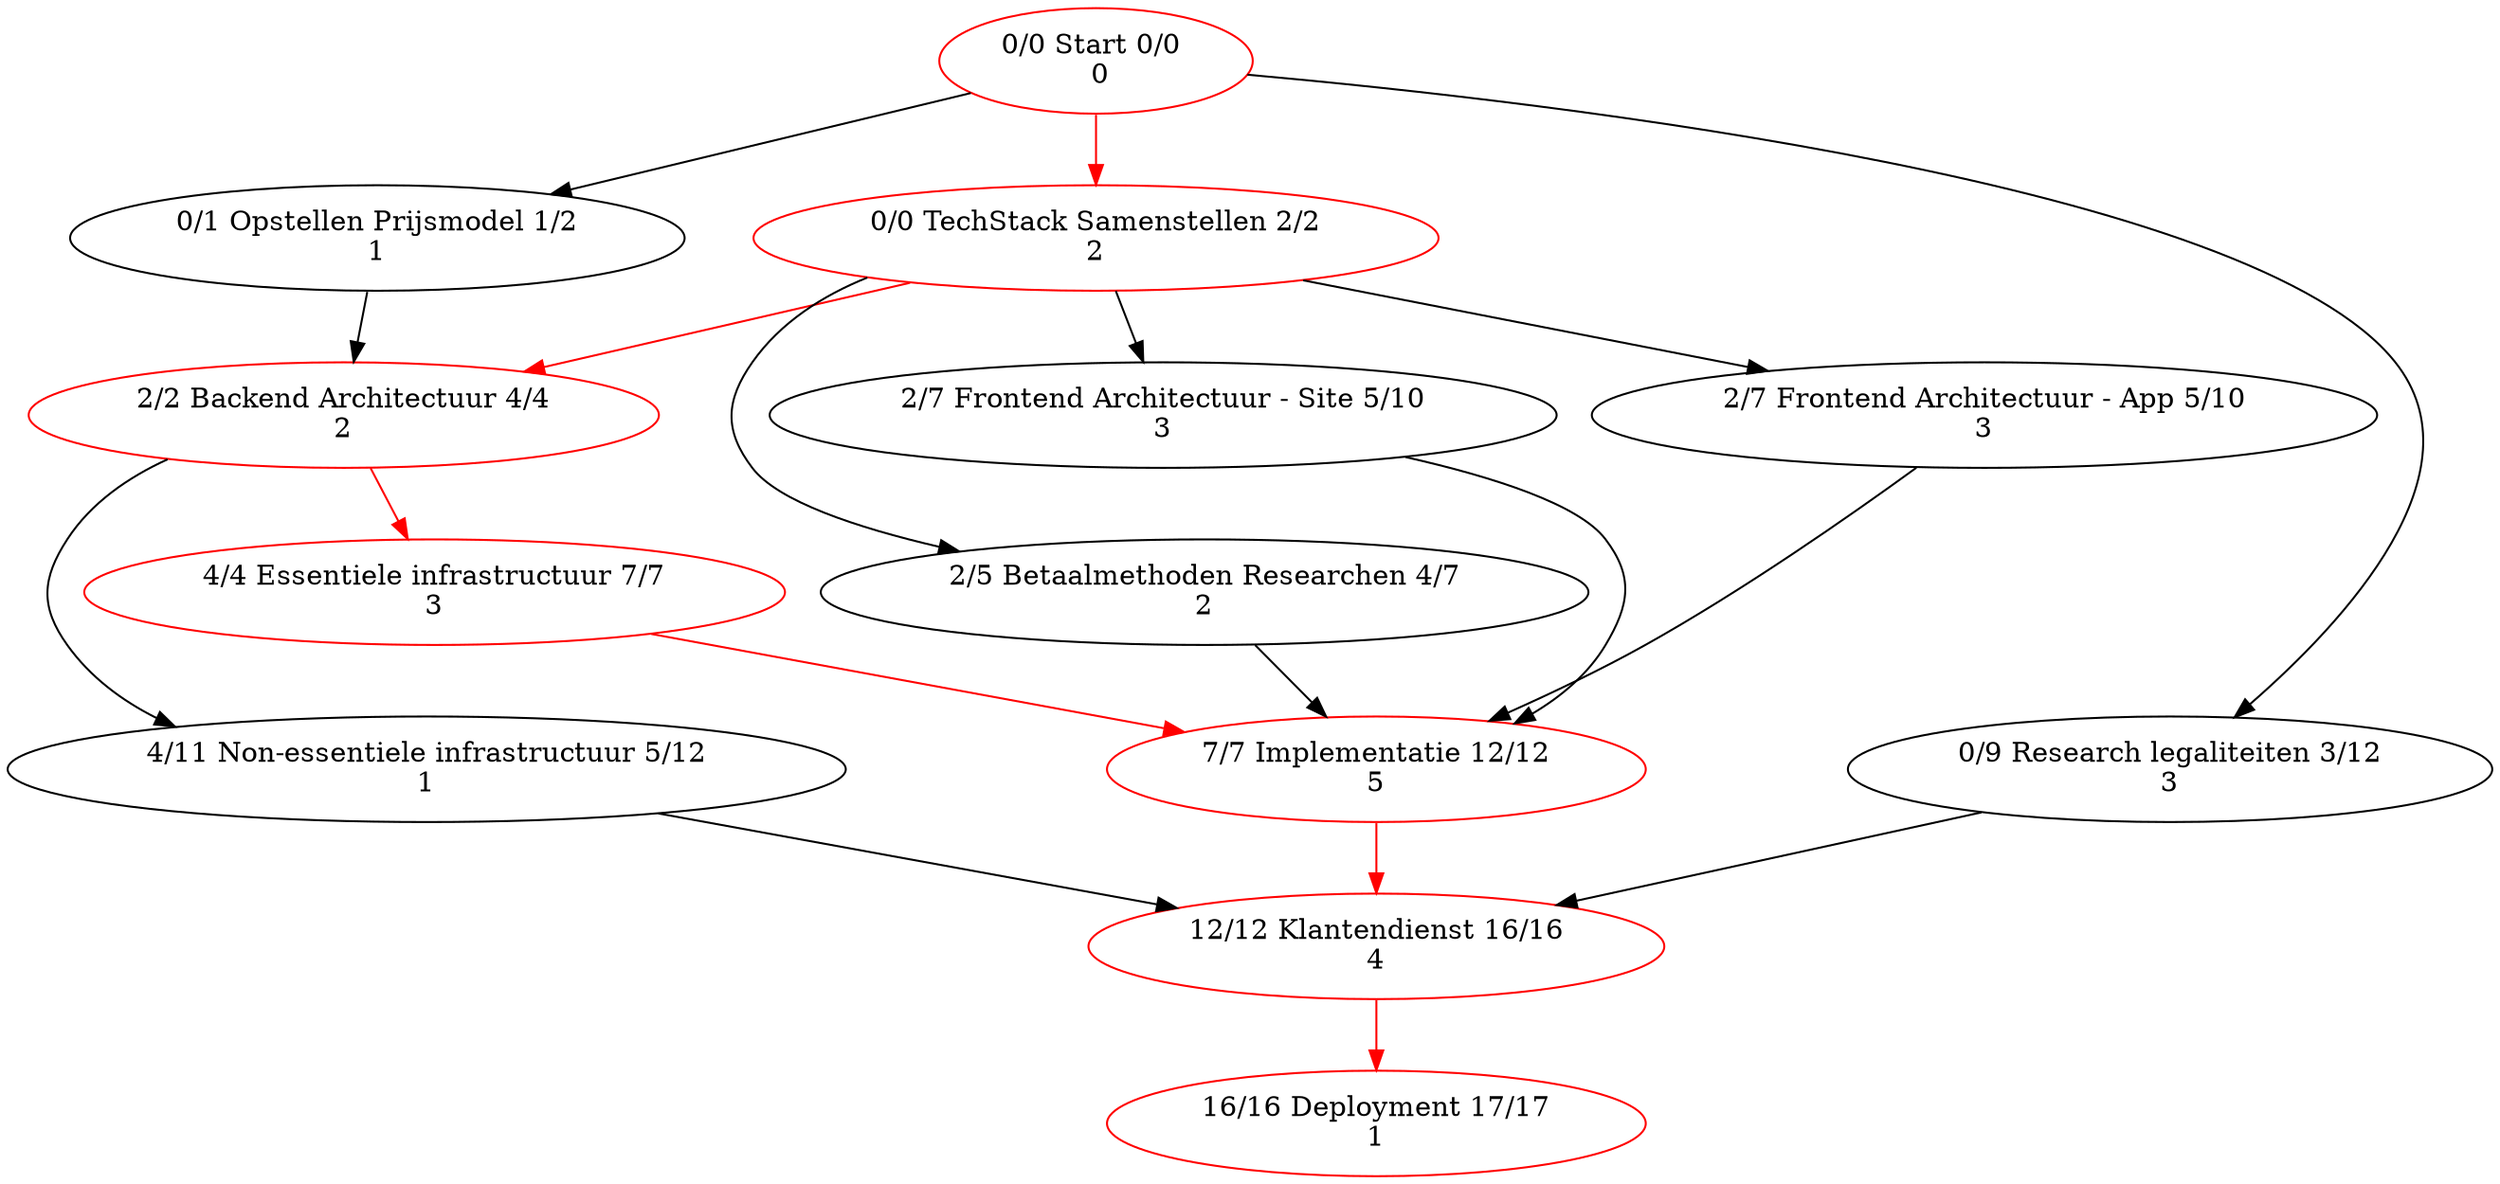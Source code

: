 digraph
{
	# rankdir=LR;
	
	Start[color=red; label="0/0 Start 0/0 \n 0"]
	"Opstellen Prijsmodel"[label="0/1 Opstellen Prijsmodel 1/2\n1"]
	"TechStack Samenstellen"[color=red; label="0/0 TechStack Samenstellen 2/2\n2"]
	"Backend Architectuur"[color=red; label="2/2 Backend Architectuur 4/4\n2"]
	"Betaalmethoden Researchen"[label="2/5 Betaalmethoden Researchen 4/7\n2"]
	"Essentiele infrastructuur"[color=red; label="4/4 Essentiele infrastructuur 7/7\n3"]
	"Frontend Architectuur - Site"[label="2/7 Frontend Architectuur - Site 5/10\n3"]
	"Frontend Architectuur - App"[label="2/7 Frontend Architectuur - App 5/10\n3"]
	"Non-essentiele infrastructuur"[label="4/11 Non-essentiele infrastructuur 5/12\n1"]
	"Implementatie"[color=red; label="7/7 Implementatie 12/12\n5"]
	"Research legaliteiten"[label="0/9 Research legaliteiten 3/12\n3"]
	"Klantendienst"[color=red; label="12/12 Klantendienst 16/16\n4"]
	"Deployment"[color=red; label="16/16 Deployment 17/17\n1"]

	Start -> "Research legaliteiten";
	Start -> "Opstellen Prijsmodel";
	Start -> "TechStack Samenstellen"[color=red];

	"Opstellen Prijsmodel" -> "Backend Architectuur";

	"TechStack Samenstellen" -> "Betaalmethoden Researchen";
	"TechStack Samenstellen" -> "Backend Architectuur"[color=red];
	"TechStack Samenstellen" -> "Frontend Architectuur - Site";
	"TechStack Samenstellen" -> "Frontend Architectuur - App";

	"Backend Architectuur" -> "Essentiele infrastructuur"[color=red];
	"Backend Architectuur" -> "Non-essentiele infrastructuur";

	"Betaalmethoden Researchen" -> "Implementatie";
	"Essentiele infrastructuur" -> "Implementatie"[color=red];
	"Frontend Architectuur - Site" -> "Implementatie";
	"Frontend Architectuur - App" -> "Implementatie"; 

	"Non-essentiele infrastructuur" -> "Klantendienst";
	"Implementatie" -> "Klantendienst"[color=red]; 
	"Research legaliteiten" -> "Klantendienst"; 

	"Klantendienst" -> "Deployment"[color=red]; 

}
